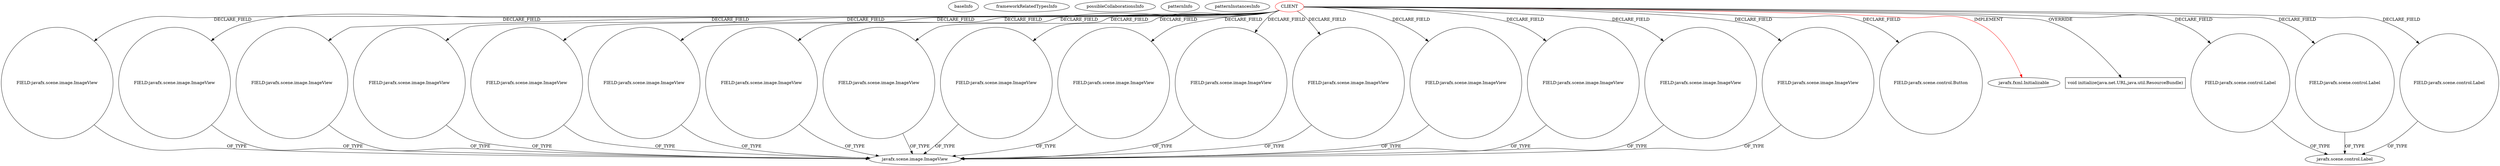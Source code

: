 digraph {
baseInfo[graphId=414,category="pattern",isAnonymous=false,possibleRelation=false]
frameworkRelatedTypesInfo[0="javafx.fxml.Initializable"]
possibleCollaborationsInfo[]
patternInfo[frequency=2.0,patternRootClient=0]
patternInstancesInfo[0="dodaio-SoftwareBlack21G~/dodaio-SoftwareBlack21G/SoftwareBlack21G-master/Blackjack/src/Viewer/MainGamev2Controller.java~MainGamev2Controller~2521",1="giatuyentiensinh-Project1~/giatuyentiensinh-Project1/Project1-master/Project1/src/control/MainUIController.java~MainUIController~2734"]
20[label="FIELD:javafx.scene.image.ImageView",vertexType="FIELD_DECLARATION",isFrameworkType=false,shape=circle]
13[label="javafx.scene.image.ImageView",vertexType="FRAMEWORK_CLASS_TYPE",isFrameworkType=false]
26[label="FIELD:javafx.scene.image.ImageView",vertexType="FIELD_DECLARATION",isFrameworkType=false,shape=circle]
16[label="FIELD:javafx.scene.image.ImageView",vertexType="FIELD_DECLARATION",isFrameworkType=false,shape=circle]
24[label="FIELD:javafx.scene.image.ImageView",vertexType="FIELD_DECLARATION",isFrameworkType=false,shape=circle]
38[label="FIELD:javafx.scene.image.ImageView",vertexType="FIELD_DECLARATION",isFrameworkType=false,shape=circle]
28[label="FIELD:javafx.scene.image.ImageView",vertexType="FIELD_DECLARATION",isFrameworkType=false,shape=circle]
14[label="FIELD:javafx.scene.image.ImageView",vertexType="FIELD_DECLARATION",isFrameworkType=false,shape=circle]
12[label="FIELD:javafx.scene.image.ImageView",vertexType="FIELD_DECLARATION",isFrameworkType=false,shape=circle]
40[label="FIELD:javafx.scene.image.ImageView",vertexType="FIELD_DECLARATION",isFrameworkType=false,shape=circle]
32[label="FIELD:javafx.scene.image.ImageView",vertexType="FIELD_DECLARATION",isFrameworkType=false,shape=circle]
36[label="FIELD:javafx.scene.image.ImageView",vertexType="FIELD_DECLARATION",isFrameworkType=false,shape=circle]
42[label="FIELD:javafx.scene.image.ImageView",vertexType="FIELD_DECLARATION",isFrameworkType=false,shape=circle]
34[label="FIELD:javafx.scene.image.ImageView",vertexType="FIELD_DECLARATION",isFrameworkType=false,shape=circle]
30[label="FIELD:javafx.scene.image.ImageView",vertexType="FIELD_DECLARATION",isFrameworkType=false,shape=circle]
22[label="FIELD:javafx.scene.image.ImageView",vertexType="FIELD_DECLARATION",isFrameworkType=false,shape=circle]
18[label="FIELD:javafx.scene.image.ImageView",vertexType="FIELD_DECLARATION",isFrameworkType=false,shape=circle]
0[label="CLIENT",vertexType="ROOT_CLIENT_CLASS_DECLARATION",isFrameworkType=false,color=red]
4[label="FIELD:javafx.scene.control.Button",vertexType="FIELD_DECLARATION",isFrameworkType=false,shape=circle]
1[label="javafx.fxml.Initializable",vertexType="FRAMEWORK_INTERFACE_TYPE",isFrameworkType=false]
134[label="void initialize(java.net.URL,java.util.ResourceBundle)",vertexType="OVERRIDING_METHOD_DECLARATION",isFrameworkType=false,shape=box]
48[label="FIELD:javafx.scene.control.Label",vertexType="FIELD_DECLARATION",isFrameworkType=false,shape=circle]
45[label="javafx.scene.control.Label",vertexType="FRAMEWORK_CLASS_TYPE",isFrameworkType=false]
52[label="FIELD:javafx.scene.control.Label",vertexType="FIELD_DECLARATION",isFrameworkType=false,shape=circle]
44[label="FIELD:javafx.scene.control.Label",vertexType="FIELD_DECLARATION",isFrameworkType=false,shape=circle]
48->45[label="OF_TYPE"]
0->48[label="DECLARE_FIELD"]
38->13[label="OF_TYPE"]
42->13[label="OF_TYPE"]
0->1[label="IMPLEMENT",color=red]
24->13[label="OF_TYPE"]
36->13[label="OF_TYPE"]
18->13[label="OF_TYPE"]
34->13[label="OF_TYPE"]
0->4[label="DECLARE_FIELD"]
0->44[label="DECLARE_FIELD"]
0->52[label="DECLARE_FIELD"]
0->134[label="OVERRIDE"]
14->13[label="OF_TYPE"]
0->42[label="DECLARE_FIELD"]
0->26[label="DECLARE_FIELD"]
32->13[label="OF_TYPE"]
0->38[label="DECLARE_FIELD"]
0->28[label="DECLARE_FIELD"]
0->30[label="DECLARE_FIELD"]
0->22[label="DECLARE_FIELD"]
0->18[label="DECLARE_FIELD"]
44->45[label="OF_TYPE"]
0->32[label="DECLARE_FIELD"]
0->14[label="DECLARE_FIELD"]
22->13[label="OF_TYPE"]
28->13[label="OF_TYPE"]
0->40[label="DECLARE_FIELD"]
52->45[label="OF_TYPE"]
0->16[label="DECLARE_FIELD"]
12->13[label="OF_TYPE"]
16->13[label="OF_TYPE"]
40->13[label="OF_TYPE"]
0->12[label="DECLARE_FIELD"]
0->24[label="DECLARE_FIELD"]
30->13[label="OF_TYPE"]
0->34[label="DECLARE_FIELD"]
0->20[label="DECLARE_FIELD"]
0->36[label="DECLARE_FIELD"]
20->13[label="OF_TYPE"]
26->13[label="OF_TYPE"]
}
